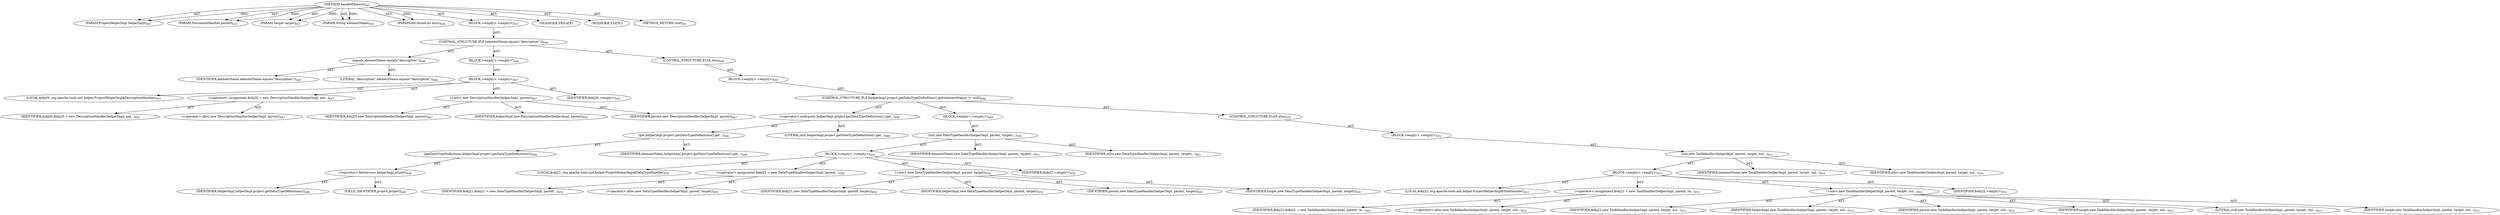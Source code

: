 digraph "handleElement" {  
"111669149713" [label = <(METHOD,handleElement)<SUB>641</SUB>> ]
"115964117054" [label = <(PARAM,ProjectHelperImpl helperImpl)<SUB>641</SUB>> ]
"115964117055" [label = <(PARAM,DocumentHandler parent)<SUB>642</SUB>> ]
"115964117056" [label = <(PARAM,Target target)<SUB>643</SUB>> ]
"115964117057" [label = <(PARAM,String elementName)<SUB>643</SUB>> ]
"115964117058" [label = <(PARAM,AttributeList attrs)<SUB>644</SUB>> ]
"25769803874" [label = <(BLOCK,&lt;empty&gt;,&lt;empty&gt;)<SUB>645</SUB>> ]
"47244640317" [label = <(CONTROL_STRUCTURE,IF,if (elementName.equals(&quot;description&quot;)))<SUB>646</SUB>> ]
"30064771474" [label = <(equals,elementName.equals(&quot;description&quot;))<SUB>646</SUB>> ]
"68719477096" [label = <(IDENTIFIER,elementName,elementName.equals(&quot;description&quot;))<SUB>646</SUB>> ]
"90194313284" [label = <(LITERAL,&quot;description&quot;,elementName.equals(&quot;description&quot;))<SUB>646</SUB>> ]
"25769803875" [label = <(BLOCK,&lt;empty&gt;,&lt;empty&gt;)<SUB>646</SUB>> ]
"25769803876" [label = <(BLOCK,&lt;empty&gt;,&lt;empty&gt;)<SUB>647</SUB>> ]
"94489280562" [label = <(LOCAL,$obj20: org.apache.tools.ant.helper.ProjectHelperImpl$DescriptionHandler)<SUB>647</SUB>> ]
"30064771475" [label = <(&lt;operator&gt;.assignment,$obj20 = new DescriptionHandler(helperImpl, par...)<SUB>647</SUB>> ]
"68719477097" [label = <(IDENTIFIER,$obj20,$obj20 = new DescriptionHandler(helperImpl, par...)<SUB>647</SUB>> ]
"30064771476" [label = <(&lt;operator&gt;.alloc,new DescriptionHandler(helperImpl, parent))<SUB>647</SUB>> ]
"30064771477" [label = <(&lt;init&gt;,new DescriptionHandler(helperImpl, parent))<SUB>647</SUB>> ]
"68719477098" [label = <(IDENTIFIER,$obj20,new DescriptionHandler(helperImpl, parent))<SUB>647</SUB>> ]
"68719477099" [label = <(IDENTIFIER,helperImpl,new DescriptionHandler(helperImpl, parent))<SUB>647</SUB>> ]
"68719477100" [label = <(IDENTIFIER,parent,new DescriptionHandler(helperImpl, parent))<SUB>647</SUB>> ]
"68719477101" [label = <(IDENTIFIER,$obj20,&lt;empty&gt;)<SUB>647</SUB>> ]
"47244640318" [label = <(CONTROL_STRUCTURE,ELSE,else)<SUB>648</SUB>> ]
"25769803877" [label = <(BLOCK,&lt;empty&gt;,&lt;empty&gt;)<SUB>648</SUB>> ]
"47244640319" [label = <(CONTROL_STRUCTURE,IF,if (helperImpl.project.getDataTypeDefinitions().get(elementName) != null))<SUB>648</SUB>> ]
"30064771478" [label = <(&lt;operator&gt;.notEquals,helperImpl.project.getDataTypeDefinitions().get...)<SUB>648</SUB>> ]
"30064771479" [label = <(get,helperImpl.project.getDataTypeDefinitions().get...)<SUB>648</SUB>> ]
"30064771480" [label = <(getDataTypeDefinitions,helperImpl.project.getDataTypeDefinitions())<SUB>648</SUB>> ]
"30064771481" [label = <(&lt;operator&gt;.fieldAccess,helperImpl.project)<SUB>648</SUB>> ]
"68719477102" [label = <(IDENTIFIER,helperImpl,helperImpl.project.getDataTypeDefinitions())<SUB>648</SUB>> ]
"55834574959" [label = <(FIELD_IDENTIFIER,project,project)<SUB>648</SUB>> ]
"68719477103" [label = <(IDENTIFIER,elementName,helperImpl.project.getDataTypeDefinitions().get...)<SUB>649</SUB>> ]
"90194313285" [label = <(LITERAL,null,helperImpl.project.getDataTypeDefinitions().get...)<SUB>649</SUB>> ]
"25769803878" [label = <(BLOCK,&lt;empty&gt;,&lt;empty&gt;)<SUB>649</SUB>> ]
"30064771482" [label = <(init,new DataTypeHandler(helperImpl, parent, target)...)<SUB>650</SUB>> ]
"25769803879" [label = <(BLOCK,&lt;empty&gt;,&lt;empty&gt;)<SUB>650</SUB>> ]
"94489280563" [label = <(LOCAL,$obj21: org.apache.tools.ant.helper.ProjectHelperImpl$DataTypeHandler)<SUB>650</SUB>> ]
"30064771483" [label = <(&lt;operator&gt;.assignment,$obj21 = new DataTypeHandler(helperImpl, parent...)<SUB>650</SUB>> ]
"68719477104" [label = <(IDENTIFIER,$obj21,$obj21 = new DataTypeHandler(helperImpl, parent...)<SUB>650</SUB>> ]
"30064771484" [label = <(&lt;operator&gt;.alloc,new DataTypeHandler(helperImpl, parent, target))<SUB>650</SUB>> ]
"30064771485" [label = <(&lt;init&gt;,new DataTypeHandler(helperImpl, parent, target))<SUB>650</SUB>> ]
"68719477105" [label = <(IDENTIFIER,$obj21,new DataTypeHandler(helperImpl, parent, target))<SUB>650</SUB>> ]
"68719477106" [label = <(IDENTIFIER,helperImpl,new DataTypeHandler(helperImpl, parent, target))<SUB>650</SUB>> ]
"68719477107" [label = <(IDENTIFIER,parent,new DataTypeHandler(helperImpl, parent, target))<SUB>650</SUB>> ]
"68719477108" [label = <(IDENTIFIER,target,new DataTypeHandler(helperImpl, parent, target))<SUB>650</SUB>> ]
"68719477109" [label = <(IDENTIFIER,$obj21,&lt;empty&gt;)<SUB>650</SUB>> ]
"68719477110" [label = <(IDENTIFIER,elementName,new DataTypeHandler(helperImpl, parent, target)...)<SUB>651</SUB>> ]
"68719477111" [label = <(IDENTIFIER,attrs,new DataTypeHandler(helperImpl, parent, target)...)<SUB>651</SUB>> ]
"47244640320" [label = <(CONTROL_STRUCTURE,ELSE,else)<SUB>652</SUB>> ]
"25769803880" [label = <(BLOCK,&lt;empty&gt;,&lt;empty&gt;)<SUB>652</SUB>> ]
"30064771486" [label = <(init,new TaskHandler(helperImpl, parent, target, nul...)<SUB>653</SUB>> ]
"25769803881" [label = <(BLOCK,&lt;empty&gt;,&lt;empty&gt;)<SUB>653</SUB>> ]
"94489280564" [label = <(LOCAL,$obj22: org.apache.tools.ant.helper.ProjectHelperImpl$TaskHandler)<SUB>653</SUB>> ]
"30064771487" [label = <(&lt;operator&gt;.assignment,$obj22 = new TaskHandler(helperImpl, parent, ta...)<SUB>653</SUB>> ]
"68719477112" [label = <(IDENTIFIER,$obj22,$obj22 = new TaskHandler(helperImpl, parent, ta...)<SUB>653</SUB>> ]
"30064771488" [label = <(&lt;operator&gt;.alloc,new TaskHandler(helperImpl, parent, target, nul...)<SUB>653</SUB>> ]
"30064771489" [label = <(&lt;init&gt;,new TaskHandler(helperImpl, parent, target, nul...)<SUB>653</SUB>> ]
"68719477113" [label = <(IDENTIFIER,$obj22,new TaskHandler(helperImpl, parent, target, nul...)<SUB>653</SUB>> ]
"68719477114" [label = <(IDENTIFIER,helperImpl,new TaskHandler(helperImpl, parent, target, nul...)<SUB>653</SUB>> ]
"68719477115" [label = <(IDENTIFIER,parent,new TaskHandler(helperImpl, parent, target, nul...)<SUB>653</SUB>> ]
"68719477116" [label = <(IDENTIFIER,target,new TaskHandler(helperImpl, parent, target, nul...)<SUB>653</SUB>> ]
"90194313286" [label = <(LITERAL,null,new TaskHandler(helperImpl, parent, target, nul...)<SUB>653</SUB>> ]
"68719477117" [label = <(IDENTIFIER,target,new TaskHandler(helperImpl, parent, target, nul...)<SUB>653</SUB>> ]
"68719477118" [label = <(IDENTIFIER,$obj22,&lt;empty&gt;)<SUB>653</SUB>> ]
"68719477119" [label = <(IDENTIFIER,elementName,new TaskHandler(helperImpl, parent, target, nul...)<SUB>654</SUB>> ]
"68719477120" [label = <(IDENTIFIER,attrs,new TaskHandler(helperImpl, parent, target, nul...)<SUB>654</SUB>> ]
"133143986220" [label = <(MODIFIER,PRIVATE)> ]
"133143986221" [label = <(MODIFIER,STATIC)> ]
"128849018897" [label = <(METHOD_RETURN,void)<SUB>641</SUB>> ]
  "111669149713" -> "115964117054"  [ label = "AST: "] 
  "111669149713" -> "115964117055"  [ label = "AST: "] 
  "111669149713" -> "115964117056"  [ label = "AST: "] 
  "111669149713" -> "115964117057"  [ label = "AST: "] 
  "111669149713" -> "115964117058"  [ label = "AST: "] 
  "111669149713" -> "25769803874"  [ label = "AST: "] 
  "111669149713" -> "133143986220"  [ label = "AST: "] 
  "111669149713" -> "133143986221"  [ label = "AST: "] 
  "111669149713" -> "128849018897"  [ label = "AST: "] 
  "25769803874" -> "47244640317"  [ label = "AST: "] 
  "47244640317" -> "30064771474"  [ label = "AST: "] 
  "47244640317" -> "25769803875"  [ label = "AST: "] 
  "47244640317" -> "47244640318"  [ label = "AST: "] 
  "30064771474" -> "68719477096"  [ label = "AST: "] 
  "30064771474" -> "90194313284"  [ label = "AST: "] 
  "25769803875" -> "25769803876"  [ label = "AST: "] 
  "25769803876" -> "94489280562"  [ label = "AST: "] 
  "25769803876" -> "30064771475"  [ label = "AST: "] 
  "25769803876" -> "30064771477"  [ label = "AST: "] 
  "25769803876" -> "68719477101"  [ label = "AST: "] 
  "30064771475" -> "68719477097"  [ label = "AST: "] 
  "30064771475" -> "30064771476"  [ label = "AST: "] 
  "30064771477" -> "68719477098"  [ label = "AST: "] 
  "30064771477" -> "68719477099"  [ label = "AST: "] 
  "30064771477" -> "68719477100"  [ label = "AST: "] 
  "47244640318" -> "25769803877"  [ label = "AST: "] 
  "25769803877" -> "47244640319"  [ label = "AST: "] 
  "47244640319" -> "30064771478"  [ label = "AST: "] 
  "47244640319" -> "25769803878"  [ label = "AST: "] 
  "47244640319" -> "47244640320"  [ label = "AST: "] 
  "30064771478" -> "30064771479"  [ label = "AST: "] 
  "30064771478" -> "90194313285"  [ label = "AST: "] 
  "30064771479" -> "30064771480"  [ label = "AST: "] 
  "30064771479" -> "68719477103"  [ label = "AST: "] 
  "30064771480" -> "30064771481"  [ label = "AST: "] 
  "30064771481" -> "68719477102"  [ label = "AST: "] 
  "30064771481" -> "55834574959"  [ label = "AST: "] 
  "25769803878" -> "30064771482"  [ label = "AST: "] 
  "30064771482" -> "25769803879"  [ label = "AST: "] 
  "30064771482" -> "68719477110"  [ label = "AST: "] 
  "30064771482" -> "68719477111"  [ label = "AST: "] 
  "25769803879" -> "94489280563"  [ label = "AST: "] 
  "25769803879" -> "30064771483"  [ label = "AST: "] 
  "25769803879" -> "30064771485"  [ label = "AST: "] 
  "25769803879" -> "68719477109"  [ label = "AST: "] 
  "30064771483" -> "68719477104"  [ label = "AST: "] 
  "30064771483" -> "30064771484"  [ label = "AST: "] 
  "30064771485" -> "68719477105"  [ label = "AST: "] 
  "30064771485" -> "68719477106"  [ label = "AST: "] 
  "30064771485" -> "68719477107"  [ label = "AST: "] 
  "30064771485" -> "68719477108"  [ label = "AST: "] 
  "47244640320" -> "25769803880"  [ label = "AST: "] 
  "25769803880" -> "30064771486"  [ label = "AST: "] 
  "30064771486" -> "25769803881"  [ label = "AST: "] 
  "30064771486" -> "68719477119"  [ label = "AST: "] 
  "30064771486" -> "68719477120"  [ label = "AST: "] 
  "25769803881" -> "94489280564"  [ label = "AST: "] 
  "25769803881" -> "30064771487"  [ label = "AST: "] 
  "25769803881" -> "30064771489"  [ label = "AST: "] 
  "25769803881" -> "68719477118"  [ label = "AST: "] 
  "30064771487" -> "68719477112"  [ label = "AST: "] 
  "30064771487" -> "30064771488"  [ label = "AST: "] 
  "30064771489" -> "68719477113"  [ label = "AST: "] 
  "30064771489" -> "68719477114"  [ label = "AST: "] 
  "30064771489" -> "68719477115"  [ label = "AST: "] 
  "30064771489" -> "68719477116"  [ label = "AST: "] 
  "30064771489" -> "90194313286"  [ label = "AST: "] 
  "30064771489" -> "68719477117"  [ label = "AST: "] 
  "111669149713" -> "115964117054"  [ label = "DDG: "] 
  "111669149713" -> "115964117055"  [ label = "DDG: "] 
  "111669149713" -> "115964117056"  [ label = "DDG: "] 
  "111669149713" -> "115964117057"  [ label = "DDG: "] 
  "111669149713" -> "115964117058"  [ label = "DDG: "] 
}
